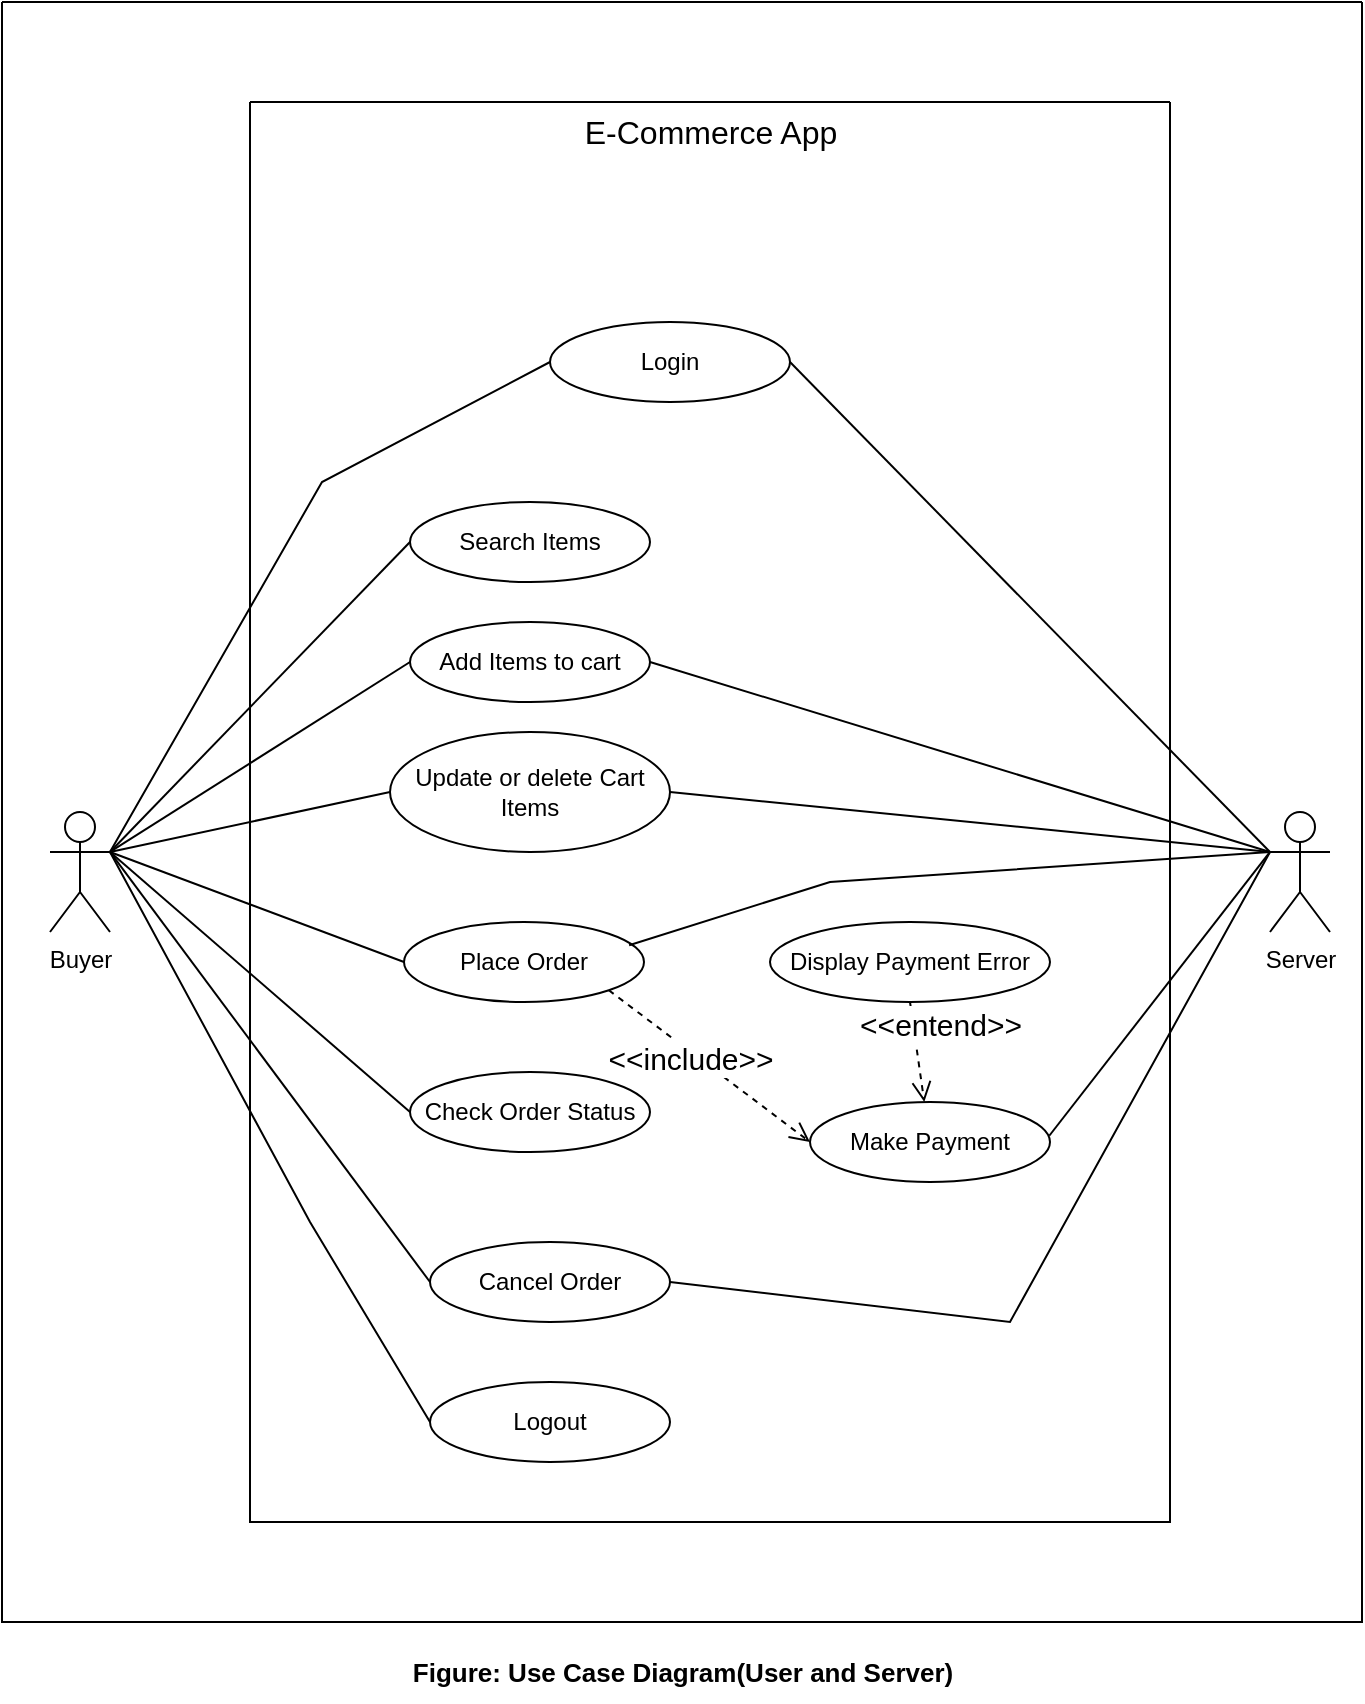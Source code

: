 <mxfile version="20.7.4" type="github">
  <diagram id="iflcz9L9lddjhd_aKS9f" name="Page-1">
    <mxGraphModel dx="1793" dy="884" grid="1" gridSize="10" guides="1" tooltips="1" connect="1" arrows="1" fold="1" page="1" pageScale="1" pageWidth="827" pageHeight="1169" math="0" shadow="0">
      <root>
        <mxCell id="0" />
        <mxCell id="1" parent="0" />
        <mxCell id="pjOr5kPZJRiAs7mUZGaG-17" value="" style="swimlane;startSize=0;fontSize=11;" vertex="1" parent="1">
          <mxGeometry x="70" y="60" width="680" height="810" as="geometry" />
        </mxCell>
        <mxCell id="pjOr5kPZJRiAs7mUZGaG-1" value="" style="swimlane;startSize=0;" vertex="1" parent="pjOr5kPZJRiAs7mUZGaG-17">
          <mxGeometry x="124" y="50" width="460" height="710" as="geometry" />
        </mxCell>
        <mxCell id="fzTxyiR3DTIcGO3m_xMy-7" value="Add Items to cart" style="ellipse;whiteSpace=wrap;html=1;" parent="pjOr5kPZJRiAs7mUZGaG-1" vertex="1">
          <mxGeometry x="80" y="260" width="120" height="40" as="geometry" />
        </mxCell>
        <mxCell id="fzTxyiR3DTIcGO3m_xMy-8" value="Update or delete Cart&lt;br&gt;Items" style="ellipse;whiteSpace=wrap;html=1;" parent="pjOr5kPZJRiAs7mUZGaG-1" vertex="1">
          <mxGeometry x="70" y="315" width="140" height="60" as="geometry" />
        </mxCell>
        <mxCell id="fzTxyiR3DTIcGO3m_xMy-9" value="Place Order" style="ellipse;whiteSpace=wrap;html=1;" parent="pjOr5kPZJRiAs7mUZGaG-1" vertex="1">
          <mxGeometry x="77" y="410" width="120" height="40" as="geometry" />
        </mxCell>
        <mxCell id="fzTxyiR3DTIcGO3m_xMy-10" value="Make Payment" style="ellipse;whiteSpace=wrap;html=1;" parent="pjOr5kPZJRiAs7mUZGaG-1" vertex="1">
          <mxGeometry x="280" y="500" width="120" height="40" as="geometry" />
        </mxCell>
        <mxCell id="fzTxyiR3DTIcGO3m_xMy-31" value="Logout" style="ellipse;whiteSpace=wrap;html=1;" parent="pjOr5kPZJRiAs7mUZGaG-1" vertex="1">
          <mxGeometry x="90" y="640" width="120" height="40" as="geometry" />
        </mxCell>
        <mxCell id="fzTxyiR3DTIcGO3m_xMy-37" value="Search Items" style="ellipse;whiteSpace=wrap;html=1;" parent="pjOr5kPZJRiAs7mUZGaG-1" vertex="1">
          <mxGeometry x="80" y="200" width="120" height="40" as="geometry" />
        </mxCell>
        <mxCell id="fzTxyiR3DTIcGO3m_xMy-70" value="Check Order Status" style="ellipse;whiteSpace=wrap;html=1;" parent="pjOr5kPZJRiAs7mUZGaG-1" vertex="1">
          <mxGeometry x="80" y="485" width="120" height="40" as="geometry" />
        </mxCell>
        <mxCell id="shujwAAoVSuc9WlUjUta-2" value="Cancel Order" style="ellipse;whiteSpace=wrap;html=1;" parent="pjOr5kPZJRiAs7mUZGaG-1" vertex="1">
          <mxGeometry x="90" y="570" width="120" height="40" as="geometry" />
        </mxCell>
        <mxCell id="shujwAAoVSuc9WlUjUta-6" value="Login" style="ellipse;whiteSpace=wrap;html=1;" parent="pjOr5kPZJRiAs7mUZGaG-1" vertex="1">
          <mxGeometry x="150" y="110" width="120" height="40" as="geometry" />
        </mxCell>
        <mxCell id="pjOr5kPZJRiAs7mUZGaG-2" value="&lt;font style=&quot;font-size: 16px;&quot;&gt;E-Commerce App&lt;/font&gt;" style="text;html=1;align=center;verticalAlign=middle;resizable=0;points=[];autosize=1;strokeColor=none;fillColor=none;" vertex="1" parent="pjOr5kPZJRiAs7mUZGaG-1">
          <mxGeometry x="155" width="150" height="30" as="geometry" />
        </mxCell>
        <mxCell id="pjOr5kPZJRiAs7mUZGaG-3" value="&lt;font style=&quot;font-size: 15px;&quot;&gt;&amp;lt;&amp;lt;include&amp;gt;&amp;gt;&lt;/font&gt;" style="html=1;verticalAlign=bottom;endArrow=open;dashed=1;endSize=8;rounded=0;fontSize=16;exitX=1;exitY=1;exitDx=0;exitDy=0;entryX=0;entryY=0.5;entryDx=0;entryDy=0;" edge="1" parent="pjOr5kPZJRiAs7mUZGaG-1" source="fzTxyiR3DTIcGO3m_xMy-9" target="fzTxyiR3DTIcGO3m_xMy-10">
          <mxGeometry x="-0.045" y="-12" relative="1" as="geometry">
            <mxPoint x="320" y="340" as="sourcePoint" />
            <mxPoint x="240" y="340" as="targetPoint" />
            <mxPoint as="offset" />
          </mxGeometry>
        </mxCell>
        <mxCell id="pjOr5kPZJRiAs7mUZGaG-4" value="Display Payment Error" style="ellipse;whiteSpace=wrap;html=1;" vertex="1" parent="pjOr5kPZJRiAs7mUZGaG-1">
          <mxGeometry x="260" y="410" width="140" height="40" as="geometry" />
        </mxCell>
        <mxCell id="pjOr5kPZJRiAs7mUZGaG-5" value="&lt;font style=&quot;font-size: 15px;&quot;&gt;&amp;lt;&amp;lt;entend&amp;gt;&amp;gt;&lt;/font&gt;" style="html=1;verticalAlign=bottom;endArrow=open;dashed=1;endSize=8;rounded=0;fontSize=16;exitX=0.5;exitY=1;exitDx=0;exitDy=0;" edge="1" parent="pjOr5kPZJRiAs7mUZGaG-1" source="pjOr5kPZJRiAs7mUZGaG-4" target="fzTxyiR3DTIcGO3m_xMy-10">
          <mxGeometry x="-0.005" y="12" relative="1" as="geometry">
            <mxPoint x="207" y="440" as="sourcePoint" />
            <mxPoint x="300" y="490" as="targetPoint" />
            <mxPoint as="offset" />
          </mxGeometry>
        </mxCell>
        <mxCell id="pjOr5kPZJRiAs7mUZGaG-11" value="" style="endArrow=none;html=1;rounded=0;fontSize=15;entryX=1;entryY=0.5;entryDx=0;entryDy=0;exitX=0;exitY=0.333;exitDx=0;exitDy=0;exitPerimeter=0;" edge="1" parent="pjOr5kPZJRiAs7mUZGaG-17" source="pjOr5kPZJRiAs7mUZGaG-6" target="shujwAAoVSuc9WlUjUta-6">
          <mxGeometry width="50" height="50" relative="1" as="geometry">
            <mxPoint x="414" y="400" as="sourcePoint" />
            <mxPoint x="464" y="350" as="targetPoint" />
          </mxGeometry>
        </mxCell>
        <mxCell id="pjOr5kPZJRiAs7mUZGaG-12" value="" style="endArrow=none;html=1;rounded=0;fontSize=15;entryX=0.938;entryY=0.29;entryDx=0;entryDy=0;entryPerimeter=0;exitX=0;exitY=0.333;exitDx=0;exitDy=0;exitPerimeter=0;" edge="1" parent="pjOr5kPZJRiAs7mUZGaG-17" source="pjOr5kPZJRiAs7mUZGaG-6" target="fzTxyiR3DTIcGO3m_xMy-9">
          <mxGeometry width="50" height="50" relative="1" as="geometry">
            <mxPoint x="764" y="430" as="sourcePoint" />
            <mxPoint x="479.0" y="140" as="targetPoint" />
            <Array as="points">
              <mxPoint x="414" y="440" />
            </Array>
          </mxGeometry>
        </mxCell>
        <mxCell id="pjOr5kPZJRiAs7mUZGaG-13" value="" style="endArrow=none;html=1;rounded=0;fontSize=15;entryX=0.997;entryY=0.422;entryDx=0;entryDy=0;exitX=0;exitY=0.333;exitDx=0;exitDy=0;exitPerimeter=0;entryPerimeter=0;" edge="1" parent="pjOr5kPZJRiAs7mUZGaG-17" source="pjOr5kPZJRiAs7mUZGaG-6" target="fzTxyiR3DTIcGO3m_xMy-10">
          <mxGeometry width="50" height="50" relative="1" as="geometry">
            <mxPoint x="784" y="445" as="sourcePoint" />
            <mxPoint x="489.0" y="150" as="targetPoint" />
          </mxGeometry>
        </mxCell>
        <mxCell id="pjOr5kPZJRiAs7mUZGaG-14" value="" style="endArrow=none;html=1;rounded=0;fontSize=15;entryX=1;entryY=0.5;entryDx=0;entryDy=0;exitX=0;exitY=0.333;exitDx=0;exitDy=0;exitPerimeter=0;" edge="1" parent="pjOr5kPZJRiAs7mUZGaG-17" source="pjOr5kPZJRiAs7mUZGaG-6" target="fzTxyiR3DTIcGO3m_xMy-8">
          <mxGeometry width="50" height="50" relative="1" as="geometry">
            <mxPoint x="794" y="455" as="sourcePoint" />
            <mxPoint x="499.0" y="160" as="targetPoint" />
          </mxGeometry>
        </mxCell>
        <mxCell id="pjOr5kPZJRiAs7mUZGaG-15" value="" style="endArrow=none;html=1;rounded=0;fontSize=15;entryX=1;entryY=0.5;entryDx=0;entryDy=0;exitX=0;exitY=0.333;exitDx=0;exitDy=0;exitPerimeter=0;" edge="1" parent="pjOr5kPZJRiAs7mUZGaG-17" source="pjOr5kPZJRiAs7mUZGaG-6" target="fzTxyiR3DTIcGO3m_xMy-7">
          <mxGeometry width="50" height="50" relative="1" as="geometry">
            <mxPoint x="804" y="465" as="sourcePoint" />
            <mxPoint x="509.0" y="170" as="targetPoint" />
          </mxGeometry>
        </mxCell>
        <mxCell id="pjOr5kPZJRiAs7mUZGaG-16" value="" style="endArrow=none;html=1;rounded=0;fontSize=15;entryX=1;entryY=0.5;entryDx=0;entryDy=0;exitX=0;exitY=0.333;exitDx=0;exitDy=0;exitPerimeter=0;" edge="1" parent="pjOr5kPZJRiAs7mUZGaG-17" source="pjOr5kPZJRiAs7mUZGaG-6" target="shujwAAoVSuc9WlUjUta-2">
          <mxGeometry width="50" height="50" relative="1" as="geometry">
            <mxPoint x="644" y="435" as="sourcePoint" />
            <mxPoint x="404.0" y="190" as="targetPoint" />
            <Array as="points">
              <mxPoint x="504" y="660" />
            </Array>
          </mxGeometry>
        </mxCell>
        <mxCell id="pjOr5kPZJRiAs7mUZGaG-6" value="Server" style="shape=umlActor;verticalLabelPosition=bottom;verticalAlign=top;html=1;outlineConnect=0;" vertex="1" parent="pjOr5kPZJRiAs7mUZGaG-17">
          <mxGeometry x="634" y="405" width="30" height="60" as="geometry" />
        </mxCell>
        <mxCell id="fzTxyiR3DTIcGO3m_xMy-1" value="Buyer" style="shape=umlActor;verticalLabelPosition=bottom;verticalAlign=top;html=1;outlineConnect=0;" parent="pjOr5kPZJRiAs7mUZGaG-17" vertex="1">
          <mxGeometry x="24" y="405" width="30" height="60" as="geometry" />
        </mxCell>
        <mxCell id="shujwAAoVSuc9WlUjUta-7" value="" style="endArrow=none;html=1;rounded=0;entryX=0;entryY=0.5;entryDx=0;entryDy=0;exitX=1;exitY=0.333;exitDx=0;exitDy=0;exitPerimeter=0;" parent="pjOr5kPZJRiAs7mUZGaG-17" source="fzTxyiR3DTIcGO3m_xMy-1" target="shujwAAoVSuc9WlUjUta-6" edge="1">
          <mxGeometry width="50" height="50" relative="1" as="geometry">
            <mxPoint x="-550" y="309" as="sourcePoint" />
            <mxPoint x="-190.0" y="274" as="targetPoint" />
            <Array as="points">
              <mxPoint x="160" y="240" />
            </Array>
          </mxGeometry>
        </mxCell>
        <mxCell id="fzTxyiR3DTIcGO3m_xMy-13" value="" style="endArrow=none;html=1;rounded=0;entryX=0;entryY=0.5;entryDx=0;entryDy=0;exitX=1;exitY=0.333;exitDx=0;exitDy=0;exitPerimeter=0;" parent="pjOr5kPZJRiAs7mUZGaG-17" source="fzTxyiR3DTIcGO3m_xMy-1" target="fzTxyiR3DTIcGO3m_xMy-7" edge="1">
          <mxGeometry width="50" height="50" relative="1" as="geometry">
            <mxPoint x="-530" y="344" as="sourcePoint" />
            <mxPoint x="-350" y="334" as="targetPoint" />
          </mxGeometry>
        </mxCell>
        <mxCell id="fzTxyiR3DTIcGO3m_xMy-14" value="" style="endArrow=none;html=1;rounded=0;entryX=0;entryY=0.5;entryDx=0;entryDy=0;exitX=1;exitY=0.333;exitDx=0;exitDy=0;exitPerimeter=0;" parent="pjOr5kPZJRiAs7mUZGaG-17" source="fzTxyiR3DTIcGO3m_xMy-1" target="fzTxyiR3DTIcGO3m_xMy-8" edge="1">
          <mxGeometry width="50" height="50" relative="1" as="geometry">
            <mxPoint x="-520" y="344" as="sourcePoint" />
            <mxPoint x="-400.0" y="314" as="targetPoint" />
          </mxGeometry>
        </mxCell>
        <mxCell id="fzTxyiR3DTIcGO3m_xMy-15" value="" style="endArrow=none;html=1;rounded=0;entryX=0;entryY=0.5;entryDx=0;entryDy=0;exitX=1;exitY=0.333;exitDx=0;exitDy=0;exitPerimeter=0;" parent="pjOr5kPZJRiAs7mUZGaG-17" source="fzTxyiR3DTIcGO3m_xMy-1" target="fzTxyiR3DTIcGO3m_xMy-9" edge="1">
          <mxGeometry width="50" height="50" relative="1" as="geometry">
            <mxPoint x="-520" y="354" as="sourcePoint" />
            <mxPoint x="-410" y="374" as="targetPoint" />
          </mxGeometry>
        </mxCell>
        <mxCell id="fzTxyiR3DTIcGO3m_xMy-32" value="" style="endArrow=none;html=1;rounded=0;entryX=0;entryY=0.5;entryDx=0;entryDy=0;exitX=1;exitY=0.333;exitDx=0;exitDy=0;exitPerimeter=0;" parent="pjOr5kPZJRiAs7mUZGaG-17" source="fzTxyiR3DTIcGO3m_xMy-1" target="fzTxyiR3DTIcGO3m_xMy-31" edge="1">
          <mxGeometry width="50" height="50" relative="1" as="geometry">
            <mxPoint x="-530" y="344" as="sourcePoint" />
            <mxPoint x="-400" y="484" as="targetPoint" />
            <Array as="points">
              <mxPoint x="154" y="610" />
            </Array>
          </mxGeometry>
        </mxCell>
        <mxCell id="fzTxyiR3DTIcGO3m_xMy-38" value="" style="endArrow=none;html=1;rounded=0;entryX=0;entryY=0.5;entryDx=0;entryDy=0;exitX=1;exitY=0.333;exitDx=0;exitDy=0;exitPerimeter=0;" parent="pjOr5kPZJRiAs7mUZGaG-17" source="fzTxyiR3DTIcGO3m_xMy-1" target="fzTxyiR3DTIcGO3m_xMy-37" edge="1">
          <mxGeometry width="50" height="50" relative="1" as="geometry">
            <mxPoint x="-530" y="324" as="sourcePoint" />
            <mxPoint x="-350" y="224" as="targetPoint" />
          </mxGeometry>
        </mxCell>
        <mxCell id="fzTxyiR3DTIcGO3m_xMy-71" value="" style="endArrow=none;html=1;rounded=0;entryX=0;entryY=0.5;entryDx=0;entryDy=0;exitX=1;exitY=0.333;exitDx=0;exitDy=0;exitPerimeter=0;" parent="pjOr5kPZJRiAs7mUZGaG-17" source="fzTxyiR3DTIcGO3m_xMy-1" target="fzTxyiR3DTIcGO3m_xMy-70" edge="1">
          <mxGeometry width="50" height="50" relative="1" as="geometry">
            <mxPoint x="-536" y="319" as="sourcePoint" />
            <mxPoint x="-340" y="389" as="targetPoint" />
          </mxGeometry>
        </mxCell>
        <mxCell id="shujwAAoVSuc9WlUjUta-3" value="" style="endArrow=none;html=1;rounded=0;entryX=0;entryY=0.5;entryDx=0;entryDy=0;exitX=1;exitY=0.333;exitDx=0;exitDy=0;exitPerimeter=0;" parent="pjOr5kPZJRiAs7mUZGaG-17" source="fzTxyiR3DTIcGO3m_xMy-1" target="shujwAAoVSuc9WlUjUta-2" edge="1">
          <mxGeometry width="50" height="50" relative="1" as="geometry">
            <mxPoint x="-536" y="319" as="sourcePoint" />
            <mxPoint x="-296" y="509" as="targetPoint" />
          </mxGeometry>
        </mxCell>
        <mxCell id="pjOr5kPZJRiAs7mUZGaG-18" value="&lt;font style=&quot;font-size: 13px;&quot;&gt;&lt;b&gt;Figure: Use Case Diagram(User and Server)&lt;/b&gt;&lt;/font&gt;" style="text;html=1;align=center;verticalAlign=middle;resizable=0;points=[];autosize=1;strokeColor=none;fillColor=none;fontSize=11;" vertex="1" parent="1">
          <mxGeometry x="265" y="880" width="290" height="30" as="geometry" />
        </mxCell>
      </root>
    </mxGraphModel>
  </diagram>
</mxfile>
